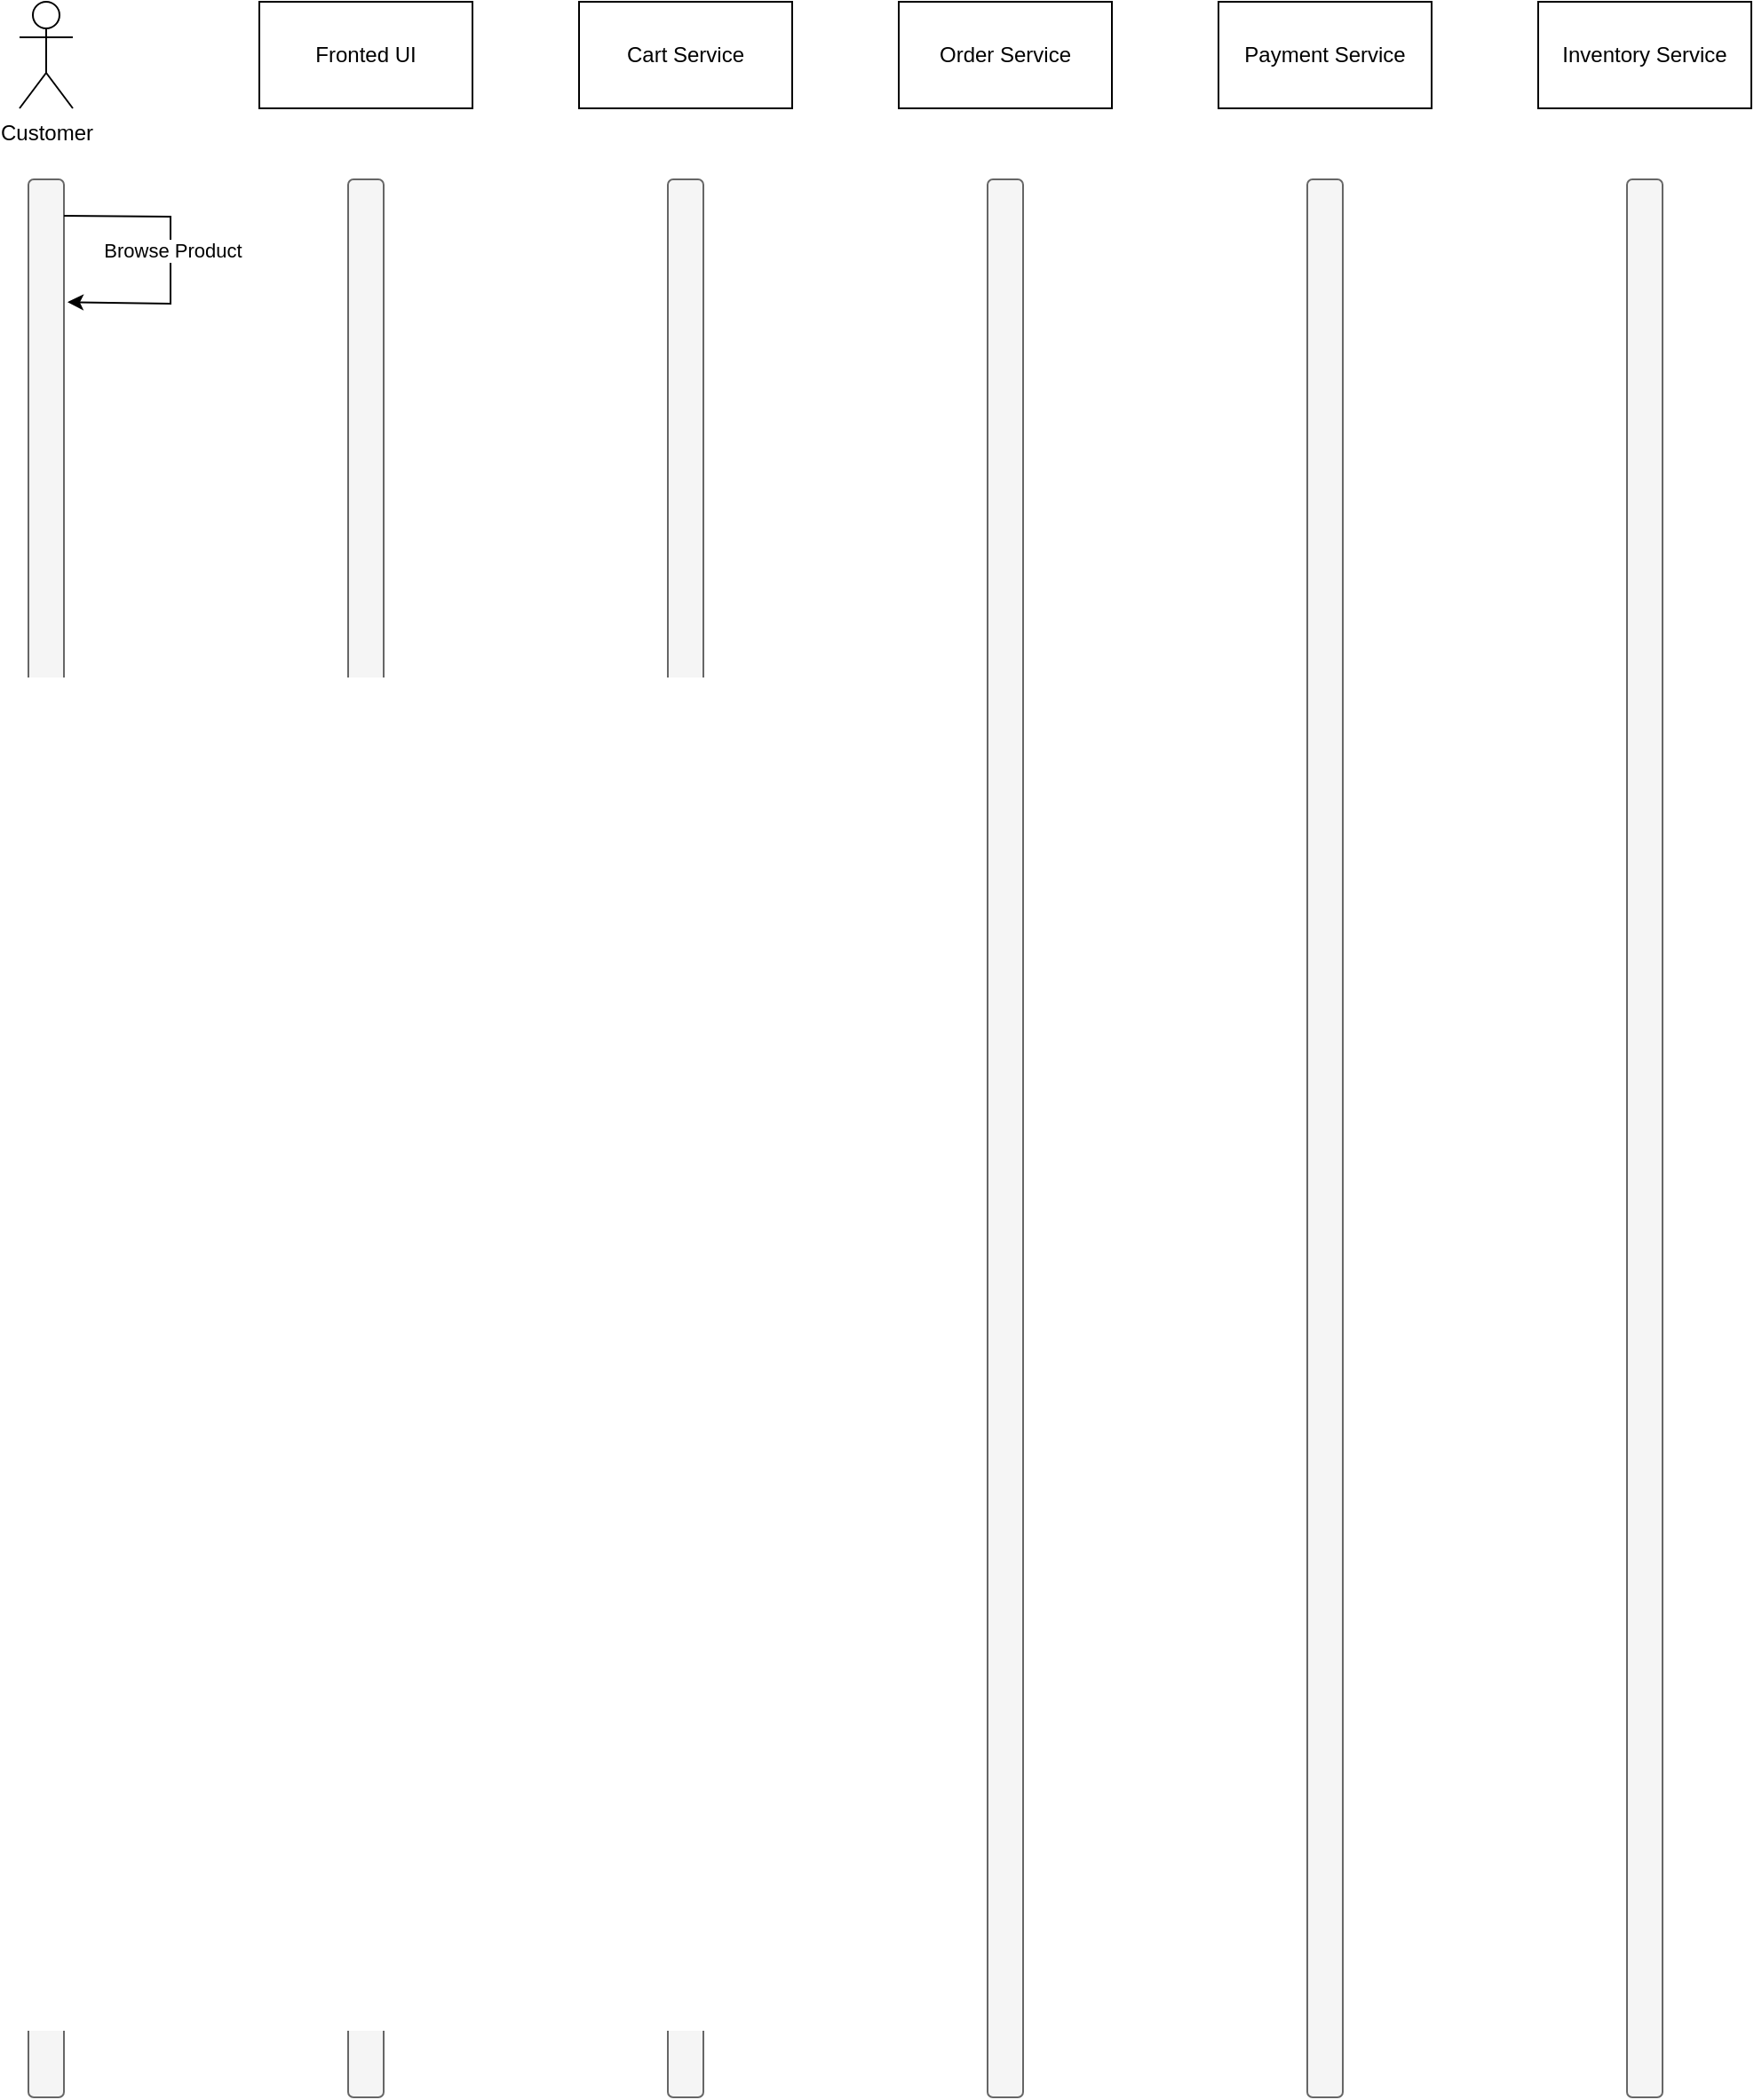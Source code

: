 <mxfile version="28.2.7">
  <diagram name="第 1 页" id="UVFALWbFJsIbhld3__Dj">
    <mxGraphModel dx="898" dy="627" grid="1" gridSize="10" guides="1" tooltips="1" connect="1" arrows="1" fold="1" page="1" pageScale="1" pageWidth="827" pageHeight="1169" math="0" shadow="0">
      <root>
        <mxCell id="0" />
        <mxCell id="1" parent="0" />
        <mxCell id="omioLbzW08PLmOnWXhfh-1" value="Customer" style="shape=umlActor;verticalLabelPosition=bottom;verticalAlign=top;html=1;outlineConnect=0;" vertex="1" parent="1">
          <mxGeometry x="65" y="20" width="30" height="60" as="geometry" />
        </mxCell>
        <mxCell id="omioLbzW08PLmOnWXhfh-2" value="Fronted UI" style="rounded=0;whiteSpace=wrap;html=1;" vertex="1" parent="1">
          <mxGeometry x="200" y="20" width="120" height="60" as="geometry" />
        </mxCell>
        <mxCell id="omioLbzW08PLmOnWXhfh-3" value="Cart Service" style="rounded=0;whiteSpace=wrap;html=1;" vertex="1" parent="1">
          <mxGeometry x="380" y="20" width="120" height="60" as="geometry" />
        </mxCell>
        <mxCell id="omioLbzW08PLmOnWXhfh-4" value="Order Service" style="rounded=0;whiteSpace=wrap;html=1;" vertex="1" parent="1">
          <mxGeometry x="560" y="20" width="120" height="60" as="geometry" />
        </mxCell>
        <mxCell id="omioLbzW08PLmOnWXhfh-5" value="Payment Service" style="rounded=0;whiteSpace=wrap;html=1;" vertex="1" parent="1">
          <mxGeometry x="740" y="20" width="120" height="60" as="geometry" />
        </mxCell>
        <mxCell id="omioLbzW08PLmOnWXhfh-7" value="Inventory Service" style="rounded=0;whiteSpace=wrap;html=1;" vertex="1" parent="1">
          <mxGeometry x="920" y="20" width="120" height="60" as="geometry" />
        </mxCell>
        <mxCell id="omioLbzW08PLmOnWXhfh-8" value="" style="rounded=1;whiteSpace=wrap;html=1;fillColor=#f5f5f5;fontColor=#333333;strokeColor=#666666;" vertex="1" parent="1">
          <mxGeometry x="70" y="120" width="20" height="1080" as="geometry" />
        </mxCell>
        <mxCell id="omioLbzW08PLmOnWXhfh-9" value="" style="rounded=1;whiteSpace=wrap;html=1;fillColor=#f5f5f5;fontColor=#333333;strokeColor=#666666;" vertex="1" parent="1">
          <mxGeometry x="250" y="120" width="20" height="1080" as="geometry" />
        </mxCell>
        <mxCell id="omioLbzW08PLmOnWXhfh-10" value="" style="rounded=1;whiteSpace=wrap;html=1;fillColor=#f5f5f5;fontColor=#333333;strokeColor=#666666;" vertex="1" parent="1">
          <mxGeometry x="430" y="120" width="20" height="1080" as="geometry" />
        </mxCell>
        <mxCell id="omioLbzW08PLmOnWXhfh-11" value="" style="rounded=1;whiteSpace=wrap;html=1;fillColor=#f5f5f5;fontColor=#333333;strokeColor=#666666;" vertex="1" parent="1">
          <mxGeometry x="610" y="120" width="20" height="1080" as="geometry" />
        </mxCell>
        <mxCell id="omioLbzW08PLmOnWXhfh-12" value="" style="rounded=1;whiteSpace=wrap;html=1;fillColor=#f5f5f5;fontColor=#333333;strokeColor=#666666;" vertex="1" parent="1">
          <mxGeometry x="790" y="120" width="20" height="1080" as="geometry" />
        </mxCell>
        <mxCell id="omioLbzW08PLmOnWXhfh-13" value="" style="rounded=1;whiteSpace=wrap;html=1;fillColor=#f5f5f5;fontColor=#333333;strokeColor=#666666;" vertex="1" parent="1">
          <mxGeometry x="970" y="120" width="20" height="1080" as="geometry" />
        </mxCell>
        <mxCell id="omioLbzW08PLmOnWXhfh-14" value="" style="endArrow=classic;html=1;rounded=0;exitX=1;exitY=0.019;exitDx=0;exitDy=0;exitPerimeter=0;entryX=1.1;entryY=0.064;entryDx=0;entryDy=0;entryPerimeter=0;" edge="1" parent="1" source="omioLbzW08PLmOnWXhfh-8" target="omioLbzW08PLmOnWXhfh-8">
          <mxGeometry width="50" height="50" relative="1" as="geometry">
            <mxPoint x="110" y="180" as="sourcePoint" />
            <mxPoint x="130" y="210" as="targetPoint" />
            <Array as="points">
              <mxPoint x="150" y="141" />
              <mxPoint x="150" y="190" />
            </Array>
          </mxGeometry>
        </mxCell>
        <mxCell id="omioLbzW08PLmOnWXhfh-15" value="Browse Product" style="edgeLabel;html=1;align=center;verticalAlign=middle;resizable=0;points=[];" vertex="1" connectable="0" parent="omioLbzW08PLmOnWXhfh-14">
          <mxGeometry x="-0.575" y="2" relative="1" as="geometry">
            <mxPoint x="25" y="21" as="offset" />
          </mxGeometry>
        </mxCell>
      </root>
    </mxGraphModel>
  </diagram>
</mxfile>
